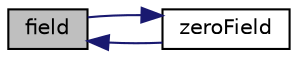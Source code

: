 digraph "field"
{
  bgcolor="transparent";
  edge [fontname="Helvetica",fontsize="10",labelfontname="Helvetica",labelfontsize="10"];
  node [fontname="Helvetica",fontsize="10",shape=record];
  rankdir="LR";
  Node1 [label="field",height=0.2,width=0.4,color="black", fillcolor="grey75", style="filled", fontcolor="black"];
  Node1 -> Node2 [dir="back",color="midnightblue",fontsize="10",style="solid",fontname="Helvetica"];
  Node2 [label="zeroField",height=0.2,width=0.4,color="black",URL="$a03009.html#ae5c02262b9e29e80abb97c3de9ae1051",tooltip="Construct null. "];
  Node2 -> Node1 [dir="back",color="midnightblue",fontsize="10",style="solid",fontname="Helvetica"];
}

